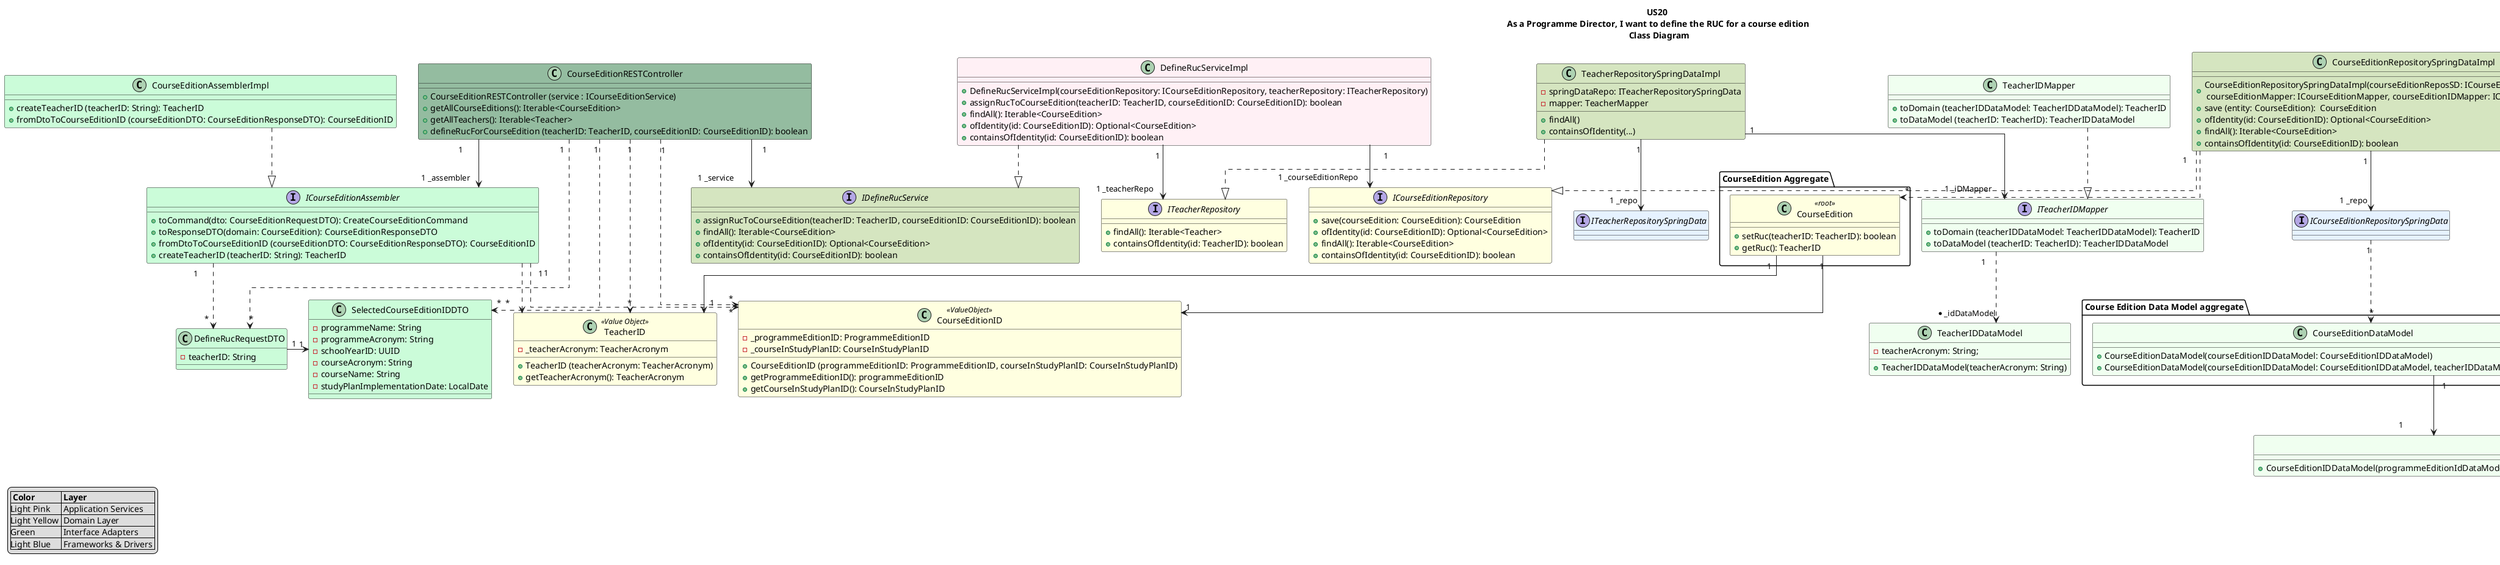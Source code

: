 @startuml
title  US20 \n As a Programme Director, I want to define the RUC for a course edition \n Class Diagram

skinparam linetype ortho

' ======= REST CONTROLLER =======
class CourseEditionRESTController #94bca0 {
   +  CourseEditionRESTController (service : ICourseEditionService)
   +  getAllCourseEditions(): Iterable<CourseEdition>
   +  getAllTeachers(): Iterable<Teacher>
   +  defineRucForCourseEdition (teacherID: TeacherID, courseEditionID: CourseEditionID): boolean
}

' ======= APPLICATION SERVICES =======
class DefineRucServiceImpl #fff0f5 {
  + DefineRucServiceImpl(courseEditionRepository: ICourseEditionRepository, teacherRepository: ITeacherRepository)
  + assignRucToCourseEdition(teacherID: TeacherID, courseEditionID: CourseEditionID): boolean
  + findAll(): Iterable<CourseEdition>
  + ofIdentity(id: CourseEditionID): Optional<CourseEdition>
  + containsOfIdentity(id: CourseEditionID): boolean
}

' ======= Domain Layer =======
interface ICourseEditionRepository #ffffe0 {
  + save(courseEdition: CourseEdition): CourseEdition
  + ofIdentity(id: CourseEditionID): Optional<CourseEdition>
  + findAll(): Iterable<CourseEdition>
  + containsOfIdentity(id: CourseEditionID): boolean
}

interface ITeacherRepository #ffffe0 {
  + findAll(): Iterable<Teacher>
  + containsOfIdentity(id: TeacherID): boolean
}

package "CourseEdition Aggregate" {
class CourseEdition <<root>> #ffffe0 {
  + setRuc(teacherID: TeacherID): boolean
  + getRuc(): TeacherID
}
}

class TeacherID <<Value Object>> #ffffe0 {
    - _teacherAcronym: TeacherAcronym
    + TeacherID (teacherAcronym: TeacherAcronym)
    + getTeacherAcronym(): TeacherAcronym
}

class CourseEditionID <<ValueObject>> #ffffe0 {
    - _programmeEditionID: ProgrammeEditionID
    - _courseInStudyPlanID: CourseInStudyPlanID
    + CourseEditionID (programmeEditionID: ProgrammeEditionID, courseInStudyPlanID: CourseInStudyPlanID)
    + getProgrammeEditionID(): programmeEditionID
    + getCourseInStudyPlanID(): CourseInStudyPlanID
}

' ======= Infrastructure Layer =======


interface ICourseEditionRepositorySpringData #e6f2ff {}
interface ITeacherRepositorySpringData #e6f2ff {}


' ======= Interface Adapters =======

interface IDefineRucService #D5E5C0 {
  + assignRucToCourseEdition(teacherID: TeacherID, courseEditionID: CourseEditionID): boolean
  + findAll(): Iterable<CourseEdition>
  + ofIdentity(id: CourseEditionID): Optional<CourseEdition>
  + containsOfIdentity(id: CourseEditionID): boolean
}

class CourseEditionRepositorySpringDataImpl #D5E5C0 {
  + CourseEditionRepositorySpringDataImpl(courseEditionReposSD: ICourseEditionRepositorySpringData\n courseEditionMapper: ICourseEditionMapper, courseEditionIDMapper: ICourseEditionIDMapper)
  + save (entity: CourseEdition):  CourseEdition
  + ofIdentity(id: CourseEditionID): Optional<CourseEdition>
  + findAll(): Iterable<CourseEdition>
  + containsOfIdentity(id: CourseEditionID): boolean
}

class TeacherRepositorySpringDataImpl #D5E5C0 {
  - springDataRepo: ITeacherRepositorySpringData
  - mapper: TeacherMapper
  + findAll()
  + containsOfIdentity(...)
}

package "Course Edition Data Model aggregate" {
class CourseEditionDataModel #f0fff0 {
    + CourseEditionDataModel(courseEditionIDDataModel: CourseEditionIDDataModel)
    + CourseEditionDataModel(courseEditionIDDataModel: CourseEditionIDDataModel, teacherIDDataModel: TeacherIDDataModel)
}
}

class CourseEditionIDDataModel #f0fff0 {
    + CourseEditionIDDataModel(programmeEditionIdDataModel: ProgrammeEditionIdDataModel, courseInStudyPlanIDDataModel: CourseInStudyPlanIDDataModel)
}

class TeacherIDDataModel #f0fff0 {
      - teacherAcronym: String;
      + TeacherIDDataModel(teacherAcronym: String)
}


class CourseEditionMapper #f0fff0 {
    + CourseEditionMapperImpl (...)
    + toDomain (courseEditionDataModel: CourseEditionDataModel): CourseEdition
    + toDataModel(courseEdition: CourseEdition): CourseEditionDataModel
}

class CourseEditionIDMapper #f0fff0 {
    + CourseEditionIDMapperImpl(...)
    + toDomain(courseEditionIDDataModel: CourseEditionIDDataModel): CourseEditionID
    + toDataModel(courseEditionID: CourseEditionID): CourseEditionIDDataModel
}

class TeacherIDMapper #f0fff0 {
    + toDomain (teacherIDDataModel: TeacherIDDataModel): TeacherID
    + toDataModel (teacherID: TeacherID): TeacherIDDataModel
}

interface ICourseEditionAssembler #cbfcd9 {
    + toCommand(dto: CourseEditionRequestDTO): CreateCourseEditionCommand
    + toResponseDTO(domain: CourseEdition): CourseEditionResponseDTO
    + fromDtoToCourseEditionID (courseEditionDTO: CourseEditionResponseDTO): CourseEditionID
    + createTeacherID (teacherID: String): TeacherID
}

interface ICourseEditionIDMapper #f0fff0 {
   + toDomain (courseEditionIDDataModel: CourseEditionIDDataModel): CourseEditionID
   + toDataModel (courseEditionID: CourseEditionID): CourseEditionIDDataModel
}

interface ITeacherIDMapper #f0fff0 {
    + toDomain (teacherIDDataModel: TeacherIDDataModel): TeacherID
    + toDataModel (teacherID: TeacherID): TeacherIDDataModel
}

interface ICourseEditionMapper #f0fff0 {
    + toDomain (CourseEditionDataModel courseEditionDataModel): CourseEdition
    + toDataModel (courseEdition: CourseEdition): CourseEditionDataModel
}

class CourseEditionAssemblerImpl #cbfcd9 {
    + createTeacherID (teacherID: String): TeacherID
    + fromDtoToCourseEditionID (courseEditionDTO: CourseEditionResponseDTO): CourseEditionID
}

class DefineRucRequestDTO #cbfcd9 {
    - teacherID: String
}

class SelectedCourseEditionIDDTO #cbfcd9 {
   - programmeName: String
   - programmeAcronym: String
   - schoolYearID: UUID
   - courseAcronym: String
   - courseName: String
   - studyPlanImplementationDate: LocalDate
}

' ======= Associations =======
CourseEditionRESTController "1" --> "1 _service" IDefineRucService
CourseEditionRESTController "1" --> "1 _assembler          "ICourseEditionAssembler
CourseEditionRESTController "1" ..> "*" CourseEditionID
CourseEditionRESTController "1" ..> "*" TeacherID
CourseEditionRESTController "1" ..> "*" DefineRucRequestDTO
CourseEditionRESTController "1" ..> "*" SelectedCourseEditionIDDTO

DefineRucRequestDTO "1" -> "1" SelectedCourseEditionIDDTO
CourseEditionAssemblerImpl ..|> ICourseEditionAssembler
ICourseEditionAssembler "1" ..> "*" CourseEditionID
ICourseEditionAssembler "1" ..> "*" TeacherID
ICourseEditionAssembler "1" ..> "*" DefineRucRequestDTO
DefineRucServiceImpl  ..|>  IDefineRucService
DefineRucServiceImpl "1" --> "1 _teacherRepo" ITeacherRepository
DefineRucServiceImpl "1" --> "1 _courseEditionRepo" ICourseEditionRepository

CourseEditionRepositorySpringDataImpl ..|> ICourseEditionRepository
CourseEditionRepositorySpringDataImpl "1" ..> "*" CourseEdition
CourseEditionRepositorySpringDataImpl "1" --> "1 _iDMapper" ICourseEditionIDMapper
CourseEditionRepositorySpringDataImpl "1" --> "1 _repo" ICourseEditionRepositorySpringData
CourseEditionRepositorySpringDataImpl "1" --> "1 _mapper" ICourseEditionMapper

TeacherRepositorySpringDataImpl ..|> ITeacherRepository
TeacherRepositorySpringDataImpl "1" --> "1 _iDMapper" ITeacherIDMapper
TeacherRepositorySpringDataImpl "1" --> "1 _repo" ITeacherRepositorySpringData

ICourseEditionRepositorySpringData "1" ..> "*" CourseEditionDataModel
CourseEditionMapper ..|> ICourseEditionMapper
CourseEditionIDMapper ..|> ICourseEditionIDMapper
TeacherIDMapper ..|> ITeacherIDMapper

ICourseEditionIDMapper "1" ..> "* _idDataModel" CourseEditionIDDataModel
ITeacherIDMapper "1" ..> "* _idDataModel" TeacherIDDataModel

CourseEditionDataModel "1" --> "1" CourseEditionIDDataModel
CourseEdition "1" --> "1" TeacherID
CourseEdition "1" --> "1" CourseEditionID

' ======= LEGEND =======
legend left
|= Color |= Layer |
|Light Pink | Application Services |
|Light Yellow | Domain Layer |
|Green | Interface Adapters |
|Light Blue | Frameworks & Drivers |
end legend

@enduml
